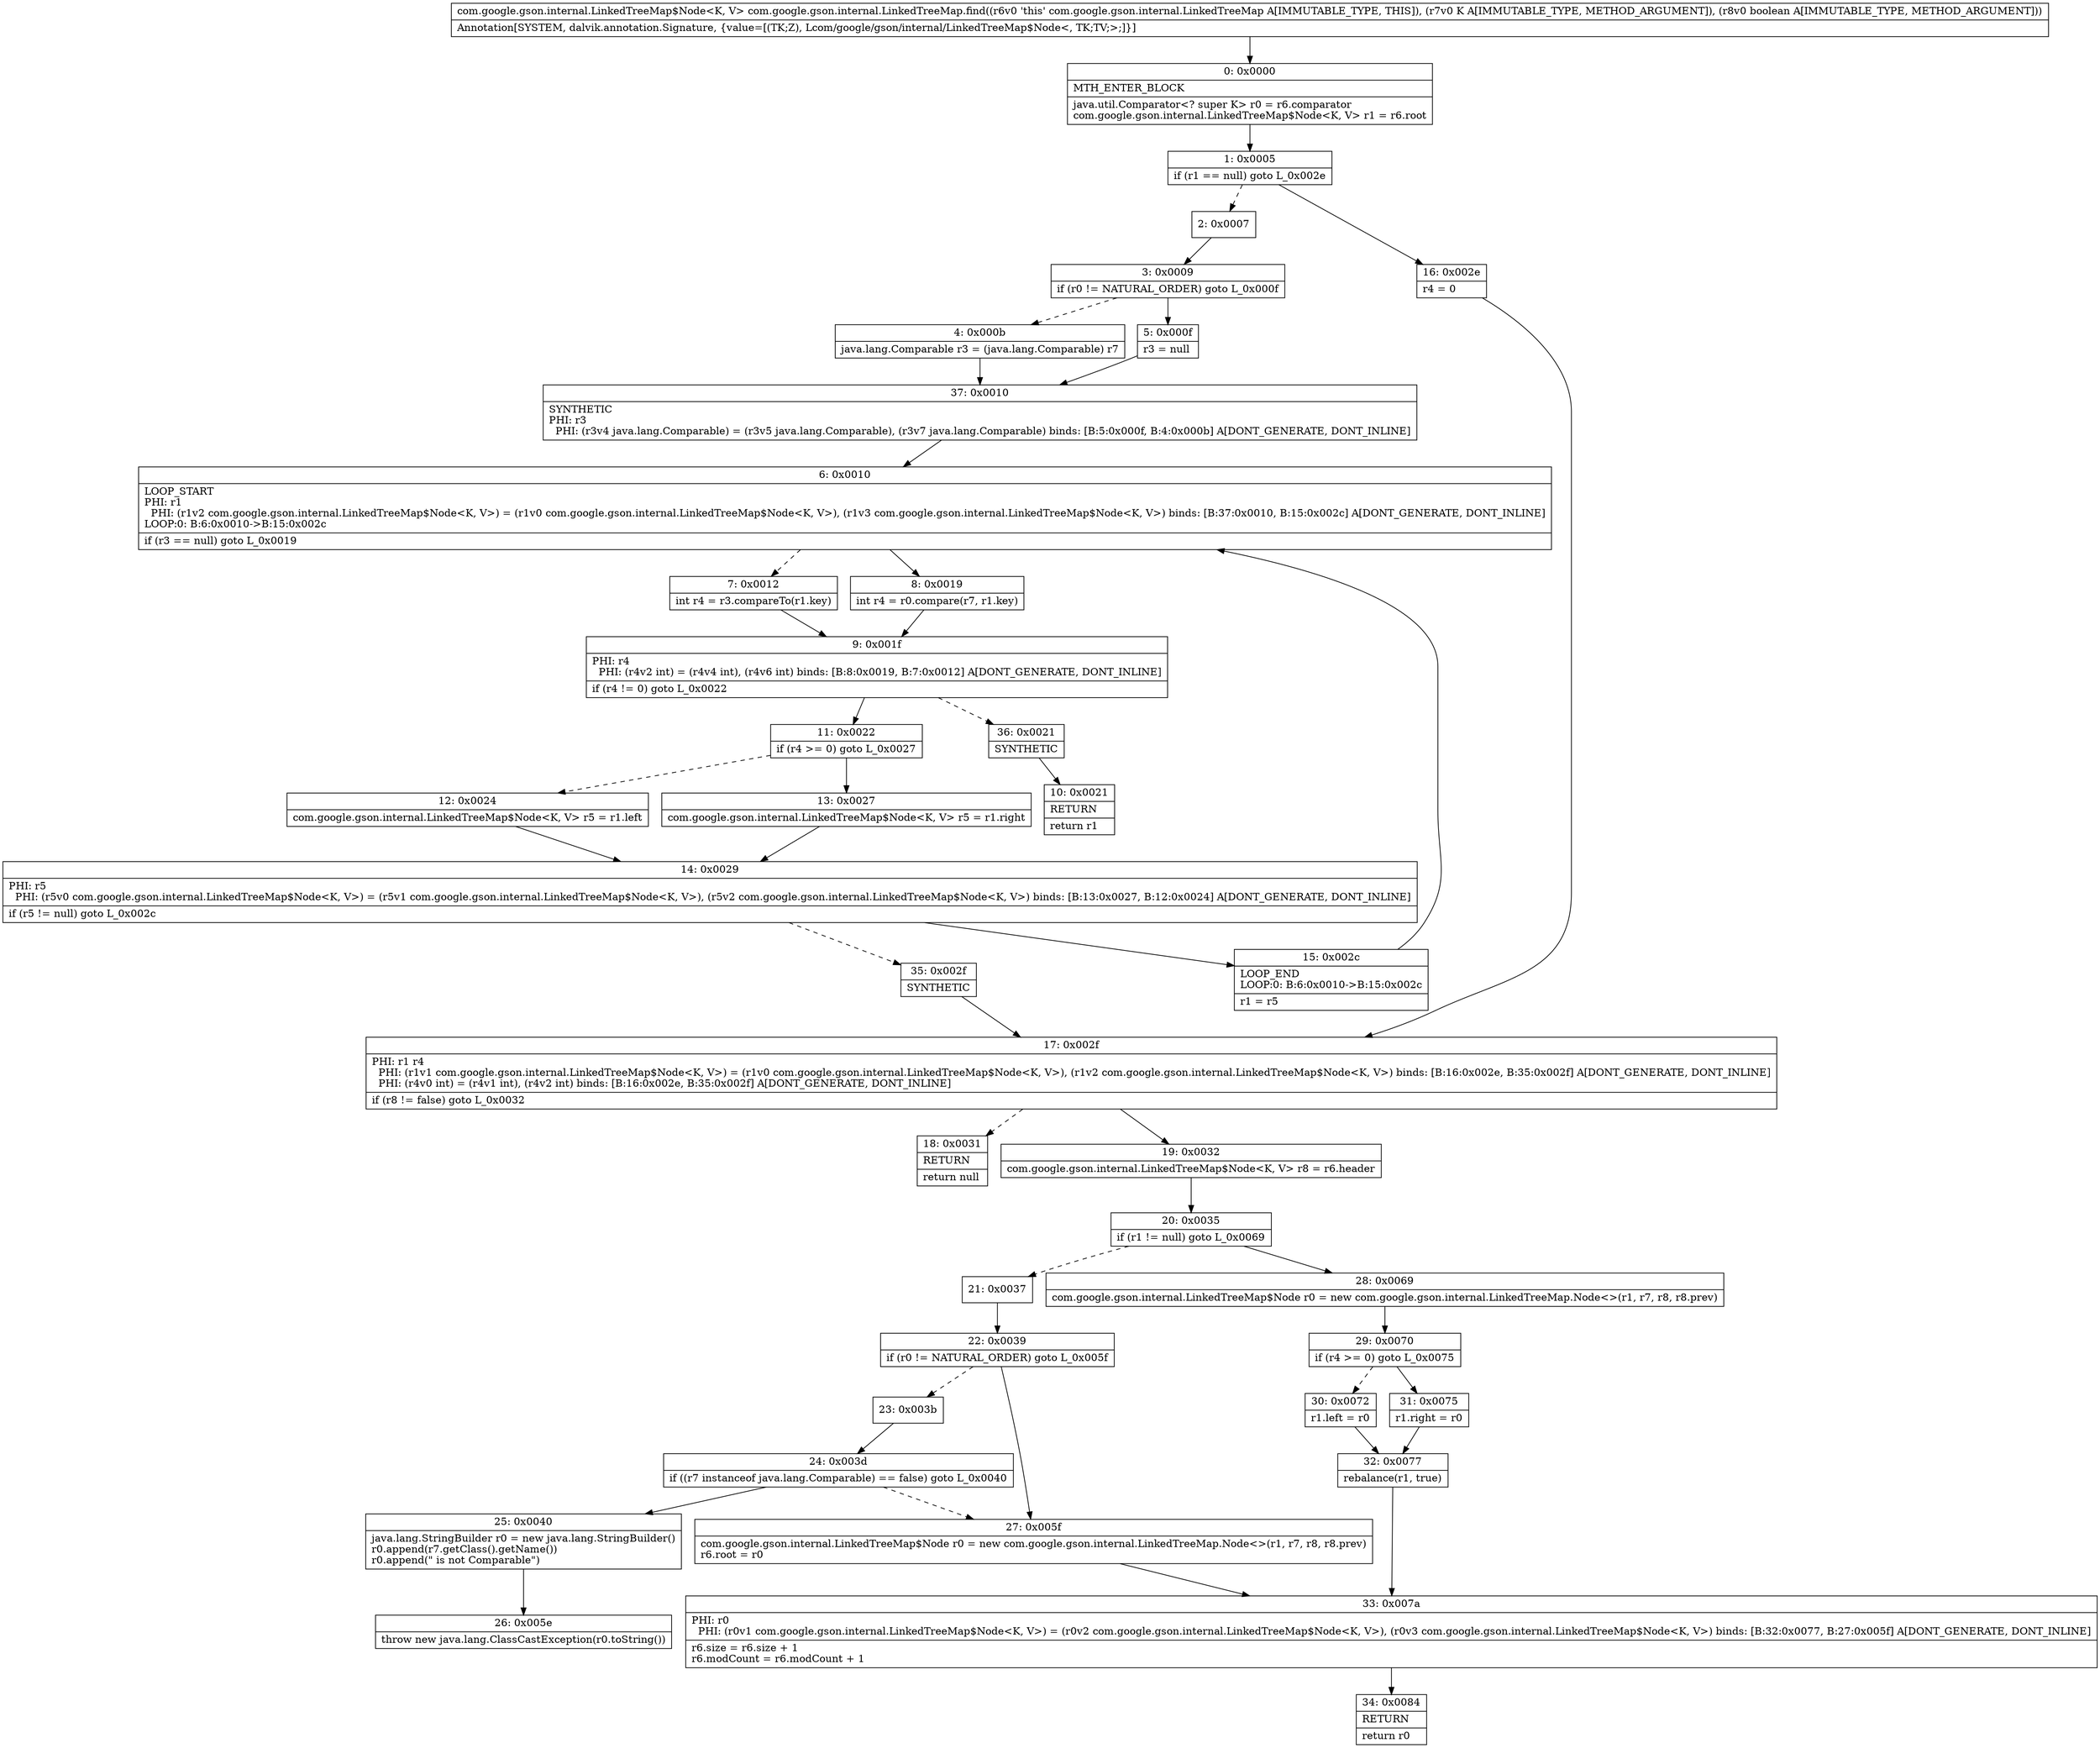 digraph "CFG forcom.google.gson.internal.LinkedTreeMap.find(Ljava\/lang\/Object;Z)Lcom\/google\/gson\/internal\/LinkedTreeMap$Node;" {
Node_0 [shape=record,label="{0\:\ 0x0000|MTH_ENTER_BLOCK\l|java.util.Comparator\<? super K\> r0 = r6.comparator\lcom.google.gson.internal.LinkedTreeMap$Node\<K, V\> r1 = r6.root\l}"];
Node_1 [shape=record,label="{1\:\ 0x0005|if (r1 == null) goto L_0x002e\l}"];
Node_2 [shape=record,label="{2\:\ 0x0007}"];
Node_3 [shape=record,label="{3\:\ 0x0009|if (r0 != NATURAL_ORDER) goto L_0x000f\l}"];
Node_4 [shape=record,label="{4\:\ 0x000b|java.lang.Comparable r3 = (java.lang.Comparable) r7\l}"];
Node_5 [shape=record,label="{5\:\ 0x000f|r3 = null\l}"];
Node_6 [shape=record,label="{6\:\ 0x0010|LOOP_START\lPHI: r1 \l  PHI: (r1v2 com.google.gson.internal.LinkedTreeMap$Node\<K, V\>) = (r1v0 com.google.gson.internal.LinkedTreeMap$Node\<K, V\>), (r1v3 com.google.gson.internal.LinkedTreeMap$Node\<K, V\>) binds: [B:37:0x0010, B:15:0x002c] A[DONT_GENERATE, DONT_INLINE]\lLOOP:0: B:6:0x0010\-\>B:15:0x002c\l|if (r3 == null) goto L_0x0019\l}"];
Node_7 [shape=record,label="{7\:\ 0x0012|int r4 = r3.compareTo(r1.key)\l}"];
Node_8 [shape=record,label="{8\:\ 0x0019|int r4 = r0.compare(r7, r1.key)\l}"];
Node_9 [shape=record,label="{9\:\ 0x001f|PHI: r4 \l  PHI: (r4v2 int) = (r4v4 int), (r4v6 int) binds: [B:8:0x0019, B:7:0x0012] A[DONT_GENERATE, DONT_INLINE]\l|if (r4 != 0) goto L_0x0022\l}"];
Node_10 [shape=record,label="{10\:\ 0x0021|RETURN\l|return r1\l}"];
Node_11 [shape=record,label="{11\:\ 0x0022|if (r4 \>= 0) goto L_0x0027\l}"];
Node_12 [shape=record,label="{12\:\ 0x0024|com.google.gson.internal.LinkedTreeMap$Node\<K, V\> r5 = r1.left\l}"];
Node_13 [shape=record,label="{13\:\ 0x0027|com.google.gson.internal.LinkedTreeMap$Node\<K, V\> r5 = r1.right\l}"];
Node_14 [shape=record,label="{14\:\ 0x0029|PHI: r5 \l  PHI: (r5v0 com.google.gson.internal.LinkedTreeMap$Node\<K, V\>) = (r5v1 com.google.gson.internal.LinkedTreeMap$Node\<K, V\>), (r5v2 com.google.gson.internal.LinkedTreeMap$Node\<K, V\>) binds: [B:13:0x0027, B:12:0x0024] A[DONT_GENERATE, DONT_INLINE]\l|if (r5 != null) goto L_0x002c\l}"];
Node_15 [shape=record,label="{15\:\ 0x002c|LOOP_END\lLOOP:0: B:6:0x0010\-\>B:15:0x002c\l|r1 = r5\l}"];
Node_16 [shape=record,label="{16\:\ 0x002e|r4 = 0\l}"];
Node_17 [shape=record,label="{17\:\ 0x002f|PHI: r1 r4 \l  PHI: (r1v1 com.google.gson.internal.LinkedTreeMap$Node\<K, V\>) = (r1v0 com.google.gson.internal.LinkedTreeMap$Node\<K, V\>), (r1v2 com.google.gson.internal.LinkedTreeMap$Node\<K, V\>) binds: [B:16:0x002e, B:35:0x002f] A[DONT_GENERATE, DONT_INLINE]\l  PHI: (r4v0 int) = (r4v1 int), (r4v2 int) binds: [B:16:0x002e, B:35:0x002f] A[DONT_GENERATE, DONT_INLINE]\l|if (r8 != false) goto L_0x0032\l}"];
Node_18 [shape=record,label="{18\:\ 0x0031|RETURN\l|return null\l}"];
Node_19 [shape=record,label="{19\:\ 0x0032|com.google.gson.internal.LinkedTreeMap$Node\<K, V\> r8 = r6.header\l}"];
Node_20 [shape=record,label="{20\:\ 0x0035|if (r1 != null) goto L_0x0069\l}"];
Node_21 [shape=record,label="{21\:\ 0x0037}"];
Node_22 [shape=record,label="{22\:\ 0x0039|if (r0 != NATURAL_ORDER) goto L_0x005f\l}"];
Node_23 [shape=record,label="{23\:\ 0x003b}"];
Node_24 [shape=record,label="{24\:\ 0x003d|if ((r7 instanceof java.lang.Comparable) == false) goto L_0x0040\l}"];
Node_25 [shape=record,label="{25\:\ 0x0040|java.lang.StringBuilder r0 = new java.lang.StringBuilder()\lr0.append(r7.getClass().getName())\lr0.append(\" is not Comparable\")\l}"];
Node_26 [shape=record,label="{26\:\ 0x005e|throw new java.lang.ClassCastException(r0.toString())\l}"];
Node_27 [shape=record,label="{27\:\ 0x005f|com.google.gson.internal.LinkedTreeMap$Node r0 = new com.google.gson.internal.LinkedTreeMap.Node\<\>(r1, r7, r8, r8.prev)\lr6.root = r0\l}"];
Node_28 [shape=record,label="{28\:\ 0x0069|com.google.gson.internal.LinkedTreeMap$Node r0 = new com.google.gson.internal.LinkedTreeMap.Node\<\>(r1, r7, r8, r8.prev)\l}"];
Node_29 [shape=record,label="{29\:\ 0x0070|if (r4 \>= 0) goto L_0x0075\l}"];
Node_30 [shape=record,label="{30\:\ 0x0072|r1.left = r0\l}"];
Node_31 [shape=record,label="{31\:\ 0x0075|r1.right = r0\l}"];
Node_32 [shape=record,label="{32\:\ 0x0077|rebalance(r1, true)\l}"];
Node_33 [shape=record,label="{33\:\ 0x007a|PHI: r0 \l  PHI: (r0v1 com.google.gson.internal.LinkedTreeMap$Node\<K, V\>) = (r0v2 com.google.gson.internal.LinkedTreeMap$Node\<K, V\>), (r0v3 com.google.gson.internal.LinkedTreeMap$Node\<K, V\>) binds: [B:32:0x0077, B:27:0x005f] A[DONT_GENERATE, DONT_INLINE]\l|r6.size = r6.size + 1\lr6.modCount = r6.modCount + 1\l}"];
Node_34 [shape=record,label="{34\:\ 0x0084|RETURN\l|return r0\l}"];
Node_35 [shape=record,label="{35\:\ 0x002f|SYNTHETIC\l}"];
Node_36 [shape=record,label="{36\:\ 0x0021|SYNTHETIC\l}"];
Node_37 [shape=record,label="{37\:\ 0x0010|SYNTHETIC\lPHI: r3 \l  PHI: (r3v4 java.lang.Comparable) = (r3v5 java.lang.Comparable), (r3v7 java.lang.Comparable) binds: [B:5:0x000f, B:4:0x000b] A[DONT_GENERATE, DONT_INLINE]\l}"];
MethodNode[shape=record,label="{com.google.gson.internal.LinkedTreeMap$Node\<K, V\> com.google.gson.internal.LinkedTreeMap.find((r6v0 'this' com.google.gson.internal.LinkedTreeMap A[IMMUTABLE_TYPE, THIS]), (r7v0 K A[IMMUTABLE_TYPE, METHOD_ARGUMENT]), (r8v0 boolean A[IMMUTABLE_TYPE, METHOD_ARGUMENT]))  | Annotation[SYSTEM, dalvik.annotation.Signature, \{value=[(TK;Z), Lcom\/google\/gson\/internal\/LinkedTreeMap$Node\<, TK;TV;\>;]\}]\l}"];
MethodNode -> Node_0;
Node_0 -> Node_1;
Node_1 -> Node_2[style=dashed];
Node_1 -> Node_16;
Node_2 -> Node_3;
Node_3 -> Node_4[style=dashed];
Node_3 -> Node_5;
Node_4 -> Node_37;
Node_5 -> Node_37;
Node_6 -> Node_7[style=dashed];
Node_6 -> Node_8;
Node_7 -> Node_9;
Node_8 -> Node_9;
Node_9 -> Node_11;
Node_9 -> Node_36[style=dashed];
Node_11 -> Node_12[style=dashed];
Node_11 -> Node_13;
Node_12 -> Node_14;
Node_13 -> Node_14;
Node_14 -> Node_15;
Node_14 -> Node_35[style=dashed];
Node_15 -> Node_6;
Node_16 -> Node_17;
Node_17 -> Node_18[style=dashed];
Node_17 -> Node_19;
Node_19 -> Node_20;
Node_20 -> Node_21[style=dashed];
Node_20 -> Node_28;
Node_21 -> Node_22;
Node_22 -> Node_23[style=dashed];
Node_22 -> Node_27;
Node_23 -> Node_24;
Node_24 -> Node_25;
Node_24 -> Node_27[style=dashed];
Node_25 -> Node_26;
Node_27 -> Node_33;
Node_28 -> Node_29;
Node_29 -> Node_30[style=dashed];
Node_29 -> Node_31;
Node_30 -> Node_32;
Node_31 -> Node_32;
Node_32 -> Node_33;
Node_33 -> Node_34;
Node_35 -> Node_17;
Node_36 -> Node_10;
Node_37 -> Node_6;
}

